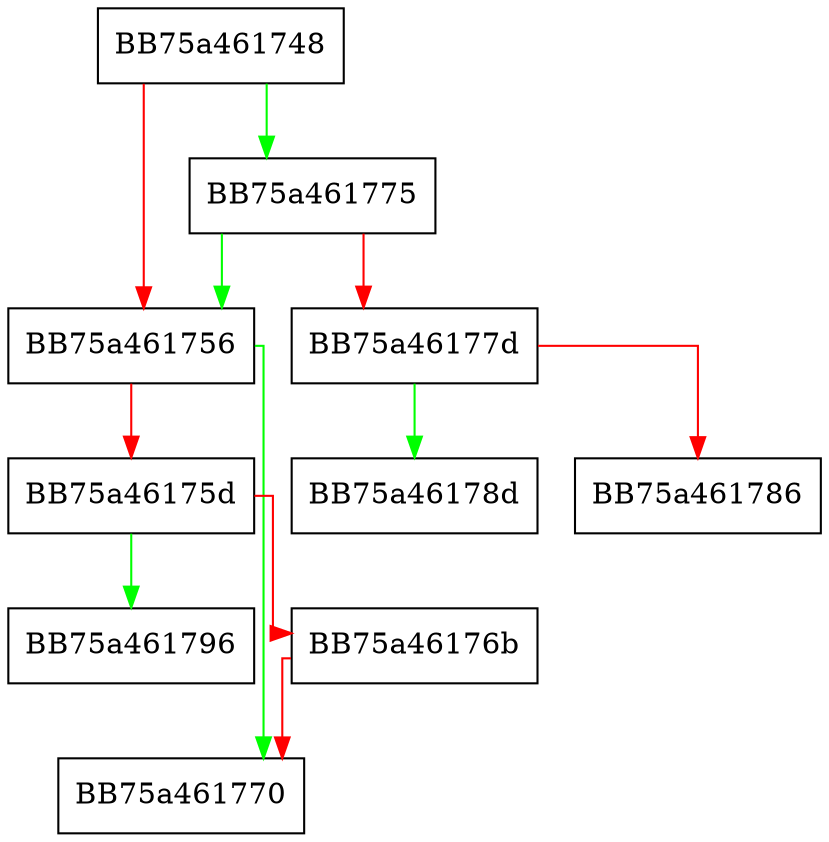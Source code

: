 digraph sqlite3PagerWrite {
  node [shape="box"];
  graph [splines=ortho];
  BB75a461748 -> BB75a461775 [color="green"];
  BB75a461748 -> BB75a461756 [color="red"];
  BB75a461756 -> BB75a461770 [color="green"];
  BB75a461756 -> BB75a46175d [color="red"];
  BB75a46175d -> BB75a461796 [color="green"];
  BB75a46175d -> BB75a46176b [color="red"];
  BB75a46176b -> BB75a461770 [color="red"];
  BB75a461775 -> BB75a461756 [color="green"];
  BB75a461775 -> BB75a46177d [color="red"];
  BB75a46177d -> BB75a46178d [color="green"];
  BB75a46177d -> BB75a461786 [color="red"];
}